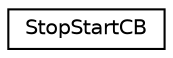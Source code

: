 digraph "Graphical Class Hierarchy"
{
  edge [fontname="Helvetica",fontsize="10",labelfontname="Helvetica",labelfontsize="10"];
  node [fontname="Helvetica",fontsize="10",shape=record];
  rankdir="LR";
  Node1 [label="StopStartCB",height=0.2,width=0.4,color="black", fillcolor="white", style="filled",URL="$struct_stop_start_c_b.html"];
}
